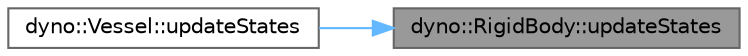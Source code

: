 digraph "dyno::RigidBody::updateStates"
{
 // LATEX_PDF_SIZE
  bgcolor="transparent";
  edge [fontname=Helvetica,fontsize=10,labelfontname=Helvetica,labelfontsize=10];
  node [fontname=Helvetica,fontsize=10,shape=box,height=0.2,width=0.4];
  rankdir="RL";
  Node1 [id="Node000001",label="dyno::RigidBody::updateStates",height=0.2,width=0.4,color="gray40", fillcolor="grey60", style="filled", fontcolor="black",tooltip=" "];
  Node1 -> Node2 [id="edge1_Node000001_Node000002",dir="back",color="steelblue1",style="solid",tooltip=" "];
  Node2 [id="Node000002",label="dyno::Vessel::updateStates",height=0.2,width=0.4,color="grey40", fillcolor="white", style="filled",URL="$classdyno_1_1_vessel.html#a8c7d3e6dc48b70fcfed4958f6f8105a0",tooltip=" "];
}
